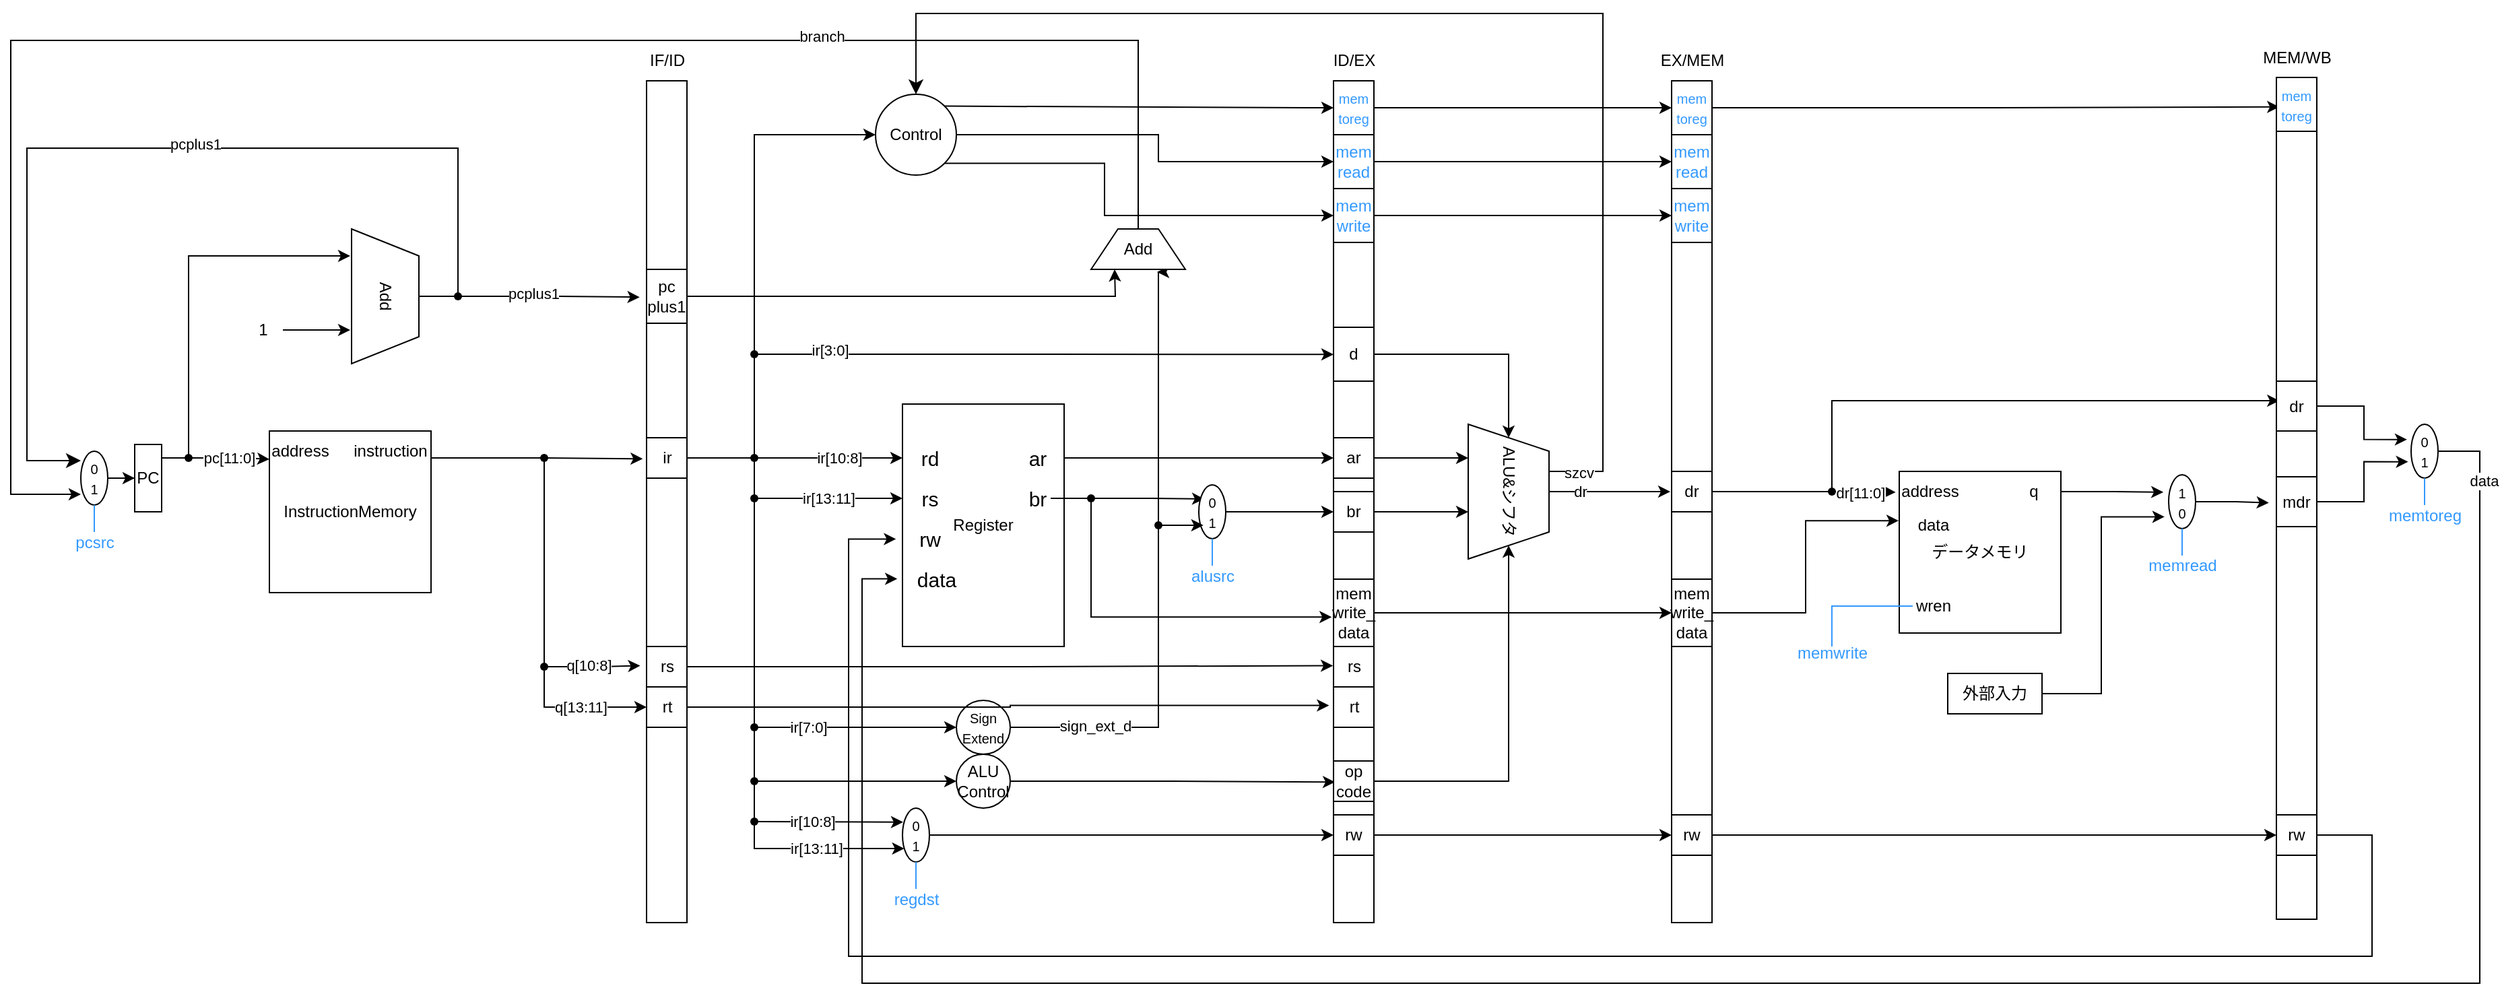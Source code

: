 <mxfile version="21.2.9" type="github">
  <diagram id="C5RBs43oDa-KdzZeNtuy" name="Page-1">
    <mxGraphModel dx="1908" dy="2287" grid="1" gridSize="10" guides="1" tooltips="1" connect="1" arrows="1" fold="1" page="1" pageScale="1" pageWidth="827" pageHeight="1169" math="0" shadow="0">
      <root>
        <mxCell id="WIyWlLk6GJQsqaUBKTNV-0" />
        <mxCell id="WIyWlLk6GJQsqaUBKTNV-1" parent="WIyWlLk6GJQsqaUBKTNV-0" />
        <mxCell id="vCDj5FPh0WnIYjuXSxBG-1" value="PC" style="rounded=0;whiteSpace=wrap;html=1;rotation=0;" vertex="1" parent="WIyWlLk6GJQsqaUBKTNV-1">
          <mxGeometry x="100" y="230" width="20" height="50" as="geometry" />
        </mxCell>
        <mxCell id="vCDj5FPh0WnIYjuXSxBG-2" value="InstructionMemory" style="whiteSpace=wrap;html=1;aspect=fixed;" vertex="1" parent="WIyWlLk6GJQsqaUBKTNV-1">
          <mxGeometry x="200" y="220" width="120" height="120" as="geometry" />
        </mxCell>
        <mxCell id="vCDj5FPh0WnIYjuXSxBG-3" value="pc[11:0]" style="endArrow=classic;html=1;rounded=0;entryX=0;entryY=0.175;entryDx=0;entryDy=0;entryPerimeter=0;" edge="1" parent="WIyWlLk6GJQsqaUBKTNV-1" source="vCDj5FPh0WnIYjuXSxBG-17" target="vCDj5FPh0WnIYjuXSxBG-2">
          <mxGeometry width="50" height="50" relative="1" as="geometry">
            <mxPoint x="120" y="240" as="sourcePoint" />
            <mxPoint x="170" y="190" as="targetPoint" />
            <Array as="points">
              <mxPoint x="150" y="240" />
              <mxPoint x="160" y="240" />
              <mxPoint x="180" y="240" />
            </Array>
          </mxGeometry>
        </mxCell>
        <mxCell id="vCDj5FPh0WnIYjuXSxBG-5" value="address" style="text;html=1;strokeColor=none;fillColor=none;align=center;verticalAlign=middle;whiteSpace=wrap;rounded=0;" vertex="1" parent="WIyWlLk6GJQsqaUBKTNV-1">
          <mxGeometry x="210" y="230" width="26" height="10" as="geometry" />
        </mxCell>
        <mxCell id="vCDj5FPh0WnIYjuXSxBG-7" value="instruction" style="text;html=1;strokeColor=none;fillColor=none;align=center;verticalAlign=middle;whiteSpace=wrap;rounded=0;" vertex="1" parent="WIyWlLk6GJQsqaUBKTNV-1">
          <mxGeometry x="260" y="220" width="60" height="30" as="geometry" />
        </mxCell>
        <mxCell id="vCDj5FPh0WnIYjuXSxBG-8" value="" style="rounded=0;whiteSpace=wrap;html=1;" vertex="1" parent="WIyWlLk6GJQsqaUBKTNV-1">
          <mxGeometry x="480" y="-40" width="30" height="625" as="geometry" />
        </mxCell>
        <mxCell id="vCDj5FPh0WnIYjuXSxBG-9" value="" style="endArrow=classic;html=1;rounded=0;entryX=-0.095;entryY=0.449;entryDx=0;entryDy=0;entryPerimeter=0;" edge="1" parent="WIyWlLk6GJQsqaUBKTNV-1" source="vCDj5FPh0WnIYjuXSxBG-200" target="vCDj5FPh0WnIYjuXSxBG-8">
          <mxGeometry width="50" height="50" relative="1" as="geometry">
            <mxPoint x="320" y="240" as="sourcePoint" />
            <mxPoint x="370" y="190" as="targetPoint" />
          </mxGeometry>
        </mxCell>
        <mxCell id="vCDj5FPh0WnIYjuXSxBG-32" style="edgeStyle=orthogonalEdgeStyle;rounded=0;orthogonalLoop=1;jettySize=auto;html=1;exitX=0.5;exitY=0;exitDx=0;exitDy=0;entryX=0.5;entryY=0.488;entryDx=0;entryDy=0;entryPerimeter=0;endArrow=none;endFill=0;" edge="1" parent="WIyWlLk6GJQsqaUBKTNV-1" source="vCDj5FPh0WnIYjuXSxBG-10" target="vCDj5FPh0WnIYjuXSxBG-31">
          <mxGeometry relative="1" as="geometry" />
        </mxCell>
        <mxCell id="vCDj5FPh0WnIYjuXSxBG-10" value="Add" style="shape=trapezoid;perimeter=trapezoidPerimeter;whiteSpace=wrap;html=1;fixedSize=1;rotation=90;" vertex="1" parent="WIyWlLk6GJQsqaUBKTNV-1">
          <mxGeometry x="236" y="95" width="100" height="50" as="geometry" />
        </mxCell>
        <mxCell id="vCDj5FPh0WnIYjuXSxBG-16" value="" style="endArrow=none;html=1;rounded=0;entryDx=0;entryDy=0;entryPerimeter=0;endFill=0;" edge="1" parent="WIyWlLk6GJQsqaUBKTNV-1" target="vCDj5FPh0WnIYjuXSxBG-17">
          <mxGeometry width="50" height="50" relative="1" as="geometry">
            <mxPoint x="120" y="240" as="sourcePoint" />
            <mxPoint x="200" y="241" as="targetPoint" />
            <Array as="points" />
          </mxGeometry>
        </mxCell>
        <mxCell id="vCDj5FPh0WnIYjuXSxBG-17" value="" style="shape=waypoint;sketch=0;fillStyle=solid;size=6;pointerEvents=1;points=[];fillColor=none;resizable=0;rotatable=0;perimeter=centerPerimeter;snapToPoint=1;" vertex="1" parent="WIyWlLk6GJQsqaUBKTNV-1">
          <mxGeometry x="130" y="230" width="20" height="20" as="geometry" />
        </mxCell>
        <mxCell id="vCDj5FPh0WnIYjuXSxBG-19" value="" style="endArrow=classic;html=1;rounded=0;" edge="1" parent="WIyWlLk6GJQsqaUBKTNV-1">
          <mxGeometry width="50" height="50" relative="1" as="geometry">
            <mxPoint x="140" y="240" as="sourcePoint" />
            <mxPoint x="260" y="90" as="targetPoint" />
            <Array as="points">
              <mxPoint x="140" y="90" />
            </Array>
          </mxGeometry>
        </mxCell>
        <mxCell id="vCDj5FPh0WnIYjuXSxBG-23" style="edgeStyle=orthogonalEdgeStyle;rounded=0;orthogonalLoop=1;jettySize=auto;html=1;" edge="1" parent="WIyWlLk6GJQsqaUBKTNV-1" source="vCDj5FPh0WnIYjuXSxBG-20">
          <mxGeometry relative="1" as="geometry">
            <mxPoint x="260" y="145" as="targetPoint" />
          </mxGeometry>
        </mxCell>
        <mxCell id="vCDj5FPh0WnIYjuXSxBG-20" value="1" style="text;html=1;align=center;verticalAlign=middle;resizable=0;points=[];autosize=1;strokeColor=none;fillColor=none;" vertex="1" parent="WIyWlLk6GJQsqaUBKTNV-1">
          <mxGeometry x="180" y="130" width="30" height="30" as="geometry" />
        </mxCell>
        <mxCell id="vCDj5FPh0WnIYjuXSxBG-24" value="IF/ID" style="text;html=1;align=center;verticalAlign=middle;resizable=0;points=[];autosize=1;strokeColor=none;fillColor=none;" vertex="1" parent="WIyWlLk6GJQsqaUBKTNV-1">
          <mxGeometry x="470" y="-70" width="50" height="30" as="geometry" />
        </mxCell>
        <mxCell id="vCDj5FPh0WnIYjuXSxBG-29" value="" style="edgeStyle=segmentEdgeStyle;endArrow=classic;html=1;curved=0;rounded=0;endSize=8;startSize=8;" edge="1" parent="WIyWlLk6GJQsqaUBKTNV-1" source="vCDj5FPh0WnIYjuXSxBG-31">
          <mxGeometry width="50" height="50" relative="1" as="geometry">
            <mxPoint x="310" y="120" as="sourcePoint" />
            <mxPoint x="60" y="242" as="targetPoint" />
            <Array as="points">
              <mxPoint x="340" y="10" />
              <mxPoint x="20" y="10" />
              <mxPoint x="20" y="242" />
            </Array>
          </mxGeometry>
        </mxCell>
        <mxCell id="vCDj5FPh0WnIYjuXSxBG-107" value="pcplus1" style="edgeLabel;html=1;align=center;verticalAlign=middle;resizable=0;points=[];" vertex="1" connectable="0" parent="vCDj5FPh0WnIYjuXSxBG-29">
          <mxGeometry x="-0.13" y="-3" relative="1" as="geometry">
            <mxPoint as="offset" />
          </mxGeometry>
        </mxCell>
        <mxCell id="vCDj5FPh0WnIYjuXSxBG-33" style="edgeStyle=orthogonalEdgeStyle;rounded=0;orthogonalLoop=1;jettySize=auto;html=1;entryX=-0.172;entryY=0.257;entryDx=0;entryDy=0;entryPerimeter=0;" edge="1" parent="WIyWlLk6GJQsqaUBKTNV-1" source="vCDj5FPh0WnIYjuXSxBG-31" target="vCDj5FPh0WnIYjuXSxBG-8">
          <mxGeometry relative="1" as="geometry" />
        </mxCell>
        <mxCell id="vCDj5FPh0WnIYjuXSxBG-171" value="pcplus1" style="edgeLabel;html=1;align=center;verticalAlign=middle;resizable=0;points=[];" vertex="1" connectable="0" parent="vCDj5FPh0WnIYjuXSxBG-33">
          <mxGeometry x="-0.173" y="2" relative="1" as="geometry">
            <mxPoint as="offset" />
          </mxGeometry>
        </mxCell>
        <mxCell id="vCDj5FPh0WnIYjuXSxBG-31" value="" style="shape=waypoint;sketch=0;fillStyle=solid;size=6;pointerEvents=1;points=[];fillColor=none;resizable=0;rotatable=0;perimeter=centerPerimeter;snapToPoint=1;" vertex="1" parent="WIyWlLk6GJQsqaUBKTNV-1">
          <mxGeometry x="330" y="110" width="20" height="20" as="geometry" />
        </mxCell>
        <mxCell id="vCDj5FPh0WnIYjuXSxBG-34" value="Register" style="rounded=0;whiteSpace=wrap;html=1;" vertex="1" parent="WIyWlLk6GJQsqaUBKTNV-1">
          <mxGeometry x="670" y="200" width="120" height="180" as="geometry" />
        </mxCell>
        <mxCell id="vCDj5FPh0WnIYjuXSxBG-36" value="&lt;font style=&quot;font-size: 15px;&quot;&gt;rd&lt;/font&gt;" style="text;html=1;align=center;verticalAlign=middle;resizable=0;points=[];autosize=1;strokeColor=none;fillColor=none;" vertex="1" parent="WIyWlLk6GJQsqaUBKTNV-1">
          <mxGeometry x="670" y="225" width="40" height="30" as="geometry" />
        </mxCell>
        <mxCell id="vCDj5FPh0WnIYjuXSxBG-37" value="&lt;font style=&quot;font-size: 15px;&quot;&gt;rs&lt;/font&gt;" style="text;html=1;align=center;verticalAlign=middle;resizable=0;points=[];autosize=1;strokeColor=none;fillColor=none;" vertex="1" parent="WIyWlLk6GJQsqaUBKTNV-1">
          <mxGeometry x="670" y="255" width="40" height="30" as="geometry" />
        </mxCell>
        <mxCell id="vCDj5FPh0WnIYjuXSxBG-40" style="edgeStyle=orthogonalEdgeStyle;rounded=0;orthogonalLoop=1;jettySize=auto;html=1;entryX=1;entryY=0.448;entryDx=0;entryDy=0;entryPerimeter=0;endArrow=none;endFill=0;" edge="1" parent="WIyWlLk6GJQsqaUBKTNV-1" source="vCDj5FPh0WnIYjuXSxBG-38" target="vCDj5FPh0WnIYjuXSxBG-8">
          <mxGeometry relative="1" as="geometry" />
        </mxCell>
        <mxCell id="vCDj5FPh0WnIYjuXSxBG-42" style="edgeStyle=orthogonalEdgeStyle;rounded=0;orthogonalLoop=1;jettySize=auto;html=1;entryX=0;entryY=0.5;entryDx=0;entryDy=0;entryPerimeter=0;" edge="1" parent="WIyWlLk6GJQsqaUBKTNV-1" source="vCDj5FPh0WnIYjuXSxBG-38" target="vCDj5FPh0WnIYjuXSxBG-36">
          <mxGeometry relative="1" as="geometry" />
        </mxCell>
        <mxCell id="vCDj5FPh0WnIYjuXSxBG-61" value="ir[10:8]" style="edgeLabel;html=1;align=center;verticalAlign=middle;resizable=0;points=[];" vertex="1" connectable="0" parent="vCDj5FPh0WnIYjuXSxBG-42">
          <mxGeometry x="0.142" relative="1" as="geometry">
            <mxPoint as="offset" />
          </mxGeometry>
        </mxCell>
        <mxCell id="vCDj5FPh0WnIYjuXSxBG-47" style="edgeStyle=orthogonalEdgeStyle;rounded=0;orthogonalLoop=1;jettySize=auto;html=1;entryX=0.024;entryY=0.26;entryDx=0;entryDy=0;entryPerimeter=0;" edge="1" parent="WIyWlLk6GJQsqaUBKTNV-1" source="vCDj5FPh0WnIYjuXSxBG-49" target="vCDj5FPh0WnIYjuXSxBG-46">
          <mxGeometry relative="1" as="geometry">
            <mxPoint x="610" y="500" as="targetPoint" />
            <Array as="points">
              <mxPoint x="560" y="510" />
              <mxPoint x="610" y="510" />
            </Array>
          </mxGeometry>
        </mxCell>
        <mxCell id="vCDj5FPh0WnIYjuXSxBG-52" value="ir[10:8]" style="edgeLabel;html=1;align=center;verticalAlign=middle;resizable=0;points=[];" vertex="1" connectable="0" parent="vCDj5FPh0WnIYjuXSxBG-47">
          <mxGeometry x="-0.235" relative="1" as="geometry">
            <mxPoint as="offset" />
          </mxGeometry>
        </mxCell>
        <mxCell id="vCDj5FPh0WnIYjuXSxBG-98" style="edgeStyle=orthogonalEdgeStyle;rounded=0;orthogonalLoop=1;jettySize=auto;html=1;entryX=0;entryY=0.5;entryDx=0;entryDy=0;" edge="1" parent="WIyWlLk6GJQsqaUBKTNV-1" source="vCDj5FPh0WnIYjuXSxBG-220" target="vCDj5FPh0WnIYjuXSxBG-97">
          <mxGeometry relative="1" as="geometry">
            <mxPoint x="590" as="targetPoint" />
            <Array as="points">
              <mxPoint x="560" />
            </Array>
          </mxGeometry>
        </mxCell>
        <mxCell id="vCDj5FPh0WnIYjuXSxBG-38" value="" style="shape=waypoint;sketch=0;fillStyle=solid;size=6;pointerEvents=1;points=[];fillColor=none;resizable=0;rotatable=0;perimeter=centerPerimeter;snapToPoint=1;" vertex="1" parent="WIyWlLk6GJQsqaUBKTNV-1">
          <mxGeometry x="550" y="230" width="20" height="20" as="geometry" />
        </mxCell>
        <mxCell id="vCDj5FPh0WnIYjuXSxBG-41" value="&lt;font style=&quot;font-size: 15px;&quot;&gt;rw&lt;/font&gt;" style="text;html=1;align=center;verticalAlign=middle;resizable=0;points=[];autosize=1;strokeColor=none;fillColor=none;" vertex="1" parent="WIyWlLk6GJQsqaUBKTNV-1">
          <mxGeometry x="670" y="285" width="40" height="30" as="geometry" />
        </mxCell>
        <mxCell id="vCDj5FPh0WnIYjuXSxBG-43" value="&lt;font style=&quot;font-size: 15px;&quot;&gt;data&lt;/font&gt;" style="text;html=1;align=center;verticalAlign=middle;resizable=0;points=[];autosize=1;strokeColor=none;fillColor=none;" vertex="1" parent="WIyWlLk6GJQsqaUBKTNV-1">
          <mxGeometry x="670" y="315" width="50" height="30" as="geometry" />
        </mxCell>
        <mxCell id="vCDj5FPh0WnIYjuXSxBG-77" style="edgeStyle=orthogonalEdgeStyle;rounded=0;orthogonalLoop=1;jettySize=auto;html=1;" edge="1" parent="WIyWlLk6GJQsqaUBKTNV-1" source="vCDj5FPh0WnIYjuXSxBG-80">
          <mxGeometry relative="1" as="geometry">
            <mxPoint x="859" y="102" as="targetPoint" />
            <Array as="points">
              <mxPoint x="860" y="102" />
            </Array>
          </mxGeometry>
        </mxCell>
        <mxCell id="vCDj5FPh0WnIYjuXSxBG-44" value="&lt;font style=&quot;font-size: 10px;&quot;&gt;Sign&lt;br&gt;Extend&lt;/font&gt;" style="ellipse;whiteSpace=wrap;html=1;aspect=fixed;" vertex="1" parent="WIyWlLk6GJQsqaUBKTNV-1">
          <mxGeometry x="710" y="420" width="40" height="40" as="geometry" />
        </mxCell>
        <mxCell id="vCDj5FPh0WnIYjuXSxBG-86" style="edgeStyle=orthogonalEdgeStyle;rounded=0;orthogonalLoop=1;jettySize=auto;html=1;entryX=0.035;entryY=0.833;entryDx=0;entryDy=0;entryPerimeter=0;" edge="1" parent="WIyWlLk6GJQsqaUBKTNV-1" source="vCDj5FPh0WnIYjuXSxBG-45" target="vCDj5FPh0WnIYjuXSxBG-62">
          <mxGeometry relative="1" as="geometry" />
        </mxCell>
        <mxCell id="vCDj5FPh0WnIYjuXSxBG-45" value="ALU&lt;br&gt;Control" style="ellipse;whiteSpace=wrap;html=1;aspect=fixed;" vertex="1" parent="WIyWlLk6GJQsqaUBKTNV-1">
          <mxGeometry x="710" y="460" width="40" height="40" as="geometry" />
        </mxCell>
        <mxCell id="vCDj5FPh0WnIYjuXSxBG-109" style="edgeStyle=orthogonalEdgeStyle;rounded=0;orthogonalLoop=1;jettySize=auto;html=1;entryX=0;entryY=0.896;entryDx=0;entryDy=0;entryPerimeter=0;" edge="1" parent="WIyWlLk6GJQsqaUBKTNV-1" source="vCDj5FPh0WnIYjuXSxBG-46" target="vCDj5FPh0WnIYjuXSxBG-62">
          <mxGeometry relative="1" as="geometry" />
        </mxCell>
        <mxCell id="vCDj5FPh0WnIYjuXSxBG-46" value="&lt;font size=&quot;1&quot;&gt;0&lt;br&gt;1&lt;br&gt;&lt;/font&gt;" style="ellipse;whiteSpace=wrap;html=1;" vertex="1" parent="WIyWlLk6GJQsqaUBKTNV-1">
          <mxGeometry x="670" y="500" width="20" height="40" as="geometry" />
        </mxCell>
        <mxCell id="vCDj5FPh0WnIYjuXSxBG-48" value="" style="edgeStyle=orthogonalEdgeStyle;rounded=0;orthogonalLoop=1;jettySize=auto;html=1;entryDx=0;entryDy=0;entryPerimeter=0;endArrow=none;endFill=0;" edge="1" parent="WIyWlLk6GJQsqaUBKTNV-1" source="vCDj5FPh0WnIYjuXSxBG-56" target="vCDj5FPh0WnIYjuXSxBG-49">
          <mxGeometry relative="1" as="geometry">
            <mxPoint x="670" y="510" as="targetPoint" />
            <mxPoint x="560" y="240" as="sourcePoint" />
            <Array as="points" />
          </mxGeometry>
        </mxCell>
        <mxCell id="vCDj5FPh0WnIYjuXSxBG-50" value="ir[13:11]" style="edgeStyle=orthogonalEdgeStyle;rounded=0;orthogonalLoop=1;jettySize=auto;html=1;" edge="1" parent="WIyWlLk6GJQsqaUBKTNV-1" source="vCDj5FPh0WnIYjuXSxBG-49" target="vCDj5FPh0WnIYjuXSxBG-46">
          <mxGeometry relative="1" as="geometry">
            <mxPoint x="640" y="530" as="targetPoint" />
            <Array as="points">
              <mxPoint x="560" y="530" />
            </Array>
          </mxGeometry>
        </mxCell>
        <mxCell id="vCDj5FPh0WnIYjuXSxBG-49" value="" style="shape=waypoint;sketch=0;fillStyle=solid;size=6;pointerEvents=1;points=[];fillColor=none;resizable=0;rotatable=0;perimeter=centerPerimeter;snapToPoint=1;" vertex="1" parent="WIyWlLk6GJQsqaUBKTNV-1">
          <mxGeometry x="550" y="500" width="20" height="20" as="geometry" />
        </mxCell>
        <mxCell id="vCDj5FPh0WnIYjuXSxBG-55" style="edgeStyle=orthogonalEdgeStyle;rounded=0;orthogonalLoop=1;jettySize=auto;html=1;entryX=0;entryY=0.5;entryDx=0;entryDy=0;" edge="1" parent="WIyWlLk6GJQsqaUBKTNV-1" source="vCDj5FPh0WnIYjuXSxBG-54" target="vCDj5FPh0WnIYjuXSxBG-45">
          <mxGeometry relative="1" as="geometry" />
        </mxCell>
        <mxCell id="vCDj5FPh0WnIYjuXSxBG-54" value="" style="shape=waypoint;sketch=0;fillStyle=solid;size=6;pointerEvents=1;points=[];fillColor=none;resizable=0;rotatable=0;perimeter=centerPerimeter;snapToPoint=1;" vertex="1" parent="WIyWlLk6GJQsqaUBKTNV-1">
          <mxGeometry x="550" y="470" width="20" height="20" as="geometry" />
        </mxCell>
        <mxCell id="vCDj5FPh0WnIYjuXSxBG-57" style="edgeStyle=orthogonalEdgeStyle;rounded=0;orthogonalLoop=1;jettySize=auto;html=1;entryX=0;entryY=0.5;entryDx=0;entryDy=0;" edge="1" parent="WIyWlLk6GJQsqaUBKTNV-1" source="vCDj5FPh0WnIYjuXSxBG-56" target="vCDj5FPh0WnIYjuXSxBG-44">
          <mxGeometry relative="1" as="geometry">
            <Array as="points">
              <mxPoint x="560" y="440" />
            </Array>
          </mxGeometry>
        </mxCell>
        <mxCell id="vCDj5FPh0WnIYjuXSxBG-58" value="ir[7:0]" style="edgeLabel;html=1;align=center;verticalAlign=middle;resizable=0;points=[];" vertex="1" connectable="0" parent="vCDj5FPh0WnIYjuXSxBG-57">
          <mxGeometry x="0.081" relative="1" as="geometry">
            <mxPoint x="-41" as="offset" />
          </mxGeometry>
        </mxCell>
        <mxCell id="vCDj5FPh0WnIYjuXSxBG-60" value="ir[13:11]" style="edgeStyle=orthogonalEdgeStyle;rounded=0;orthogonalLoop=1;jettySize=auto;html=1;entryX=0;entryY=0.5;entryDx=0;entryDy=0;entryPerimeter=0;" edge="1" parent="WIyWlLk6GJQsqaUBKTNV-1" source="vCDj5FPh0WnIYjuXSxBG-59" target="vCDj5FPh0WnIYjuXSxBG-37">
          <mxGeometry relative="1" as="geometry" />
        </mxCell>
        <mxCell id="vCDj5FPh0WnIYjuXSxBG-59" value="" style="shape=waypoint;sketch=0;fillStyle=solid;size=6;pointerEvents=1;points=[];fillColor=none;resizable=0;rotatable=0;perimeter=centerPerimeter;snapToPoint=1;" vertex="1" parent="WIyWlLk6GJQsqaUBKTNV-1">
          <mxGeometry x="550" y="260" width="20" height="20" as="geometry" />
        </mxCell>
        <mxCell id="vCDj5FPh0WnIYjuXSxBG-62" value="" style="rounded=0;whiteSpace=wrap;html=1;" vertex="1" parent="WIyWlLk6GJQsqaUBKTNV-1">
          <mxGeometry x="990" y="-40" width="30" height="625" as="geometry" />
        </mxCell>
        <mxCell id="vCDj5FPh0WnIYjuXSxBG-65" style="edgeStyle=orthogonalEdgeStyle;rounded=0;orthogonalLoop=1;jettySize=auto;html=1;entryX=0;entryY=0.448;entryDx=0;entryDy=0;entryPerimeter=0;" edge="1" parent="WIyWlLk6GJQsqaUBKTNV-1" source="vCDj5FPh0WnIYjuXSxBG-63" target="vCDj5FPh0WnIYjuXSxBG-62">
          <mxGeometry relative="1" as="geometry" />
        </mxCell>
        <mxCell id="vCDj5FPh0WnIYjuXSxBG-63" value="&lt;font style=&quot;font-size: 15px;&quot;&gt;ar&lt;/font&gt;" style="text;html=1;align=center;verticalAlign=middle;resizable=0;points=[];autosize=1;strokeColor=none;fillColor=none;" vertex="1" parent="WIyWlLk6GJQsqaUBKTNV-1">
          <mxGeometry x="750" y="225" width="40" height="30" as="geometry" />
        </mxCell>
        <mxCell id="vCDj5FPh0WnIYjuXSxBG-67" style="edgeStyle=orthogonalEdgeStyle;rounded=0;orthogonalLoop=1;jettySize=auto;html=1;entryX=0.2;entryY=0.26;entryDx=0;entryDy=0;entryPerimeter=0;" edge="1" parent="WIyWlLk6GJQsqaUBKTNV-1" source="vCDj5FPh0WnIYjuXSxBG-186" target="vCDj5FPh0WnIYjuXSxBG-66">
          <mxGeometry relative="1" as="geometry" />
        </mxCell>
        <mxCell id="vCDj5FPh0WnIYjuXSxBG-64" value="&lt;font style=&quot;font-size: 15px;&quot;&gt;br&lt;/font&gt;" style="text;html=1;align=center;verticalAlign=middle;resizable=0;points=[];autosize=1;strokeColor=none;fillColor=none;" vertex="1" parent="WIyWlLk6GJQsqaUBKTNV-1">
          <mxGeometry x="750" y="255" width="40" height="30" as="geometry" />
        </mxCell>
        <mxCell id="vCDj5FPh0WnIYjuXSxBG-89" style="edgeStyle=orthogonalEdgeStyle;rounded=0;orthogonalLoop=1;jettySize=auto;html=1;entryX=0;entryY=0.512;entryDx=0;entryDy=0;entryPerimeter=0;" edge="1" parent="WIyWlLk6GJQsqaUBKTNV-1" source="vCDj5FPh0WnIYjuXSxBG-66" target="vCDj5FPh0WnIYjuXSxBG-62">
          <mxGeometry relative="1" as="geometry" />
        </mxCell>
        <mxCell id="vCDj5FPh0WnIYjuXSxBG-66" value="&lt;font size=&quot;1&quot;&gt;0&lt;br&gt;1&lt;br&gt;&lt;/font&gt;" style="ellipse;whiteSpace=wrap;html=1;" vertex="1" parent="WIyWlLk6GJQsqaUBKTNV-1">
          <mxGeometry x="890" y="260" width="20" height="40" as="geometry" />
        </mxCell>
        <mxCell id="vCDj5FPh0WnIYjuXSxBG-103" style="edgeStyle=orthogonalEdgeStyle;rounded=0;orthogonalLoop=1;jettySize=auto;html=1;exitX=0.5;exitY=0;exitDx=0;exitDy=0;" edge="1" parent="WIyWlLk6GJQsqaUBKTNV-1" source="vCDj5FPh0WnIYjuXSxBG-69">
          <mxGeometry relative="1" as="geometry">
            <mxPoint x="60" y="267" as="targetPoint" />
            <Array as="points">
              <mxPoint x="845" y="-70" />
              <mxPoint x="8" y="-70" />
              <mxPoint x="8" y="267" />
            </Array>
          </mxGeometry>
        </mxCell>
        <mxCell id="vCDj5FPh0WnIYjuXSxBG-108" value="branch" style="edgeLabel;html=1;align=center;verticalAlign=middle;resizable=0;points=[];" vertex="1" connectable="0" parent="vCDj5FPh0WnIYjuXSxBG-103">
          <mxGeometry x="-0.556" y="-3" relative="1" as="geometry">
            <mxPoint x="-72" as="offset" />
          </mxGeometry>
        </mxCell>
        <mxCell id="vCDj5FPh0WnIYjuXSxBG-69" value="Add" style="shape=trapezoid;perimeter=trapezoidPerimeter;whiteSpace=wrap;html=1;fixedSize=1;" vertex="1" parent="WIyWlLk6GJQsqaUBKTNV-1">
          <mxGeometry x="810" y="70" width="70" height="30" as="geometry" />
        </mxCell>
        <mxCell id="vCDj5FPh0WnIYjuXSxBG-79" value="" style="edgeStyle=orthogonalEdgeStyle;rounded=0;orthogonalLoop=1;jettySize=auto;html=1;entryDx=0;entryDy=0;entryPerimeter=0;endArrow=none;endFill=0;" edge="1" parent="WIyWlLk6GJQsqaUBKTNV-1" source="vCDj5FPh0WnIYjuXSxBG-44" target="vCDj5FPh0WnIYjuXSxBG-80">
          <mxGeometry relative="1" as="geometry">
            <mxPoint x="750" y="420" as="sourcePoint" />
            <mxPoint x="859" y="102" as="targetPoint" />
          </mxGeometry>
        </mxCell>
        <mxCell id="vCDj5FPh0WnIYjuXSxBG-83" value="sign_ext_d" style="edgeLabel;html=1;align=center;verticalAlign=middle;resizable=0;points=[];" vertex="1" connectable="0" parent="vCDj5FPh0WnIYjuXSxBG-79">
          <mxGeometry x="-0.521" y="1" relative="1" as="geometry">
            <mxPoint as="offset" />
          </mxGeometry>
        </mxCell>
        <mxCell id="vCDj5FPh0WnIYjuXSxBG-81" style="edgeStyle=orthogonalEdgeStyle;rounded=0;orthogonalLoop=1;jettySize=auto;html=1;entryX=0.171;entryY=0.731;entryDx=0;entryDy=0;entryPerimeter=0;" edge="1" parent="WIyWlLk6GJQsqaUBKTNV-1" source="vCDj5FPh0WnIYjuXSxBG-80" target="vCDj5FPh0WnIYjuXSxBG-66">
          <mxGeometry relative="1" as="geometry" />
        </mxCell>
        <mxCell id="vCDj5FPh0WnIYjuXSxBG-80" value="" style="shape=waypoint;sketch=0;fillStyle=solid;size=6;pointerEvents=1;points=[];fillColor=none;resizable=0;rotatable=0;perimeter=centerPerimeter;snapToPoint=1;" vertex="1" parent="WIyWlLk6GJQsqaUBKTNV-1">
          <mxGeometry x="850" y="280" width="20" height="20" as="geometry" />
        </mxCell>
        <mxCell id="vCDj5FPh0WnIYjuXSxBG-82" value="" style="endArrow=classic;html=1;rounded=0;entryX=0.25;entryY=1;entryDx=0;entryDy=0;" edge="1" parent="WIyWlLk6GJQsqaUBKTNV-1" target="vCDj5FPh0WnIYjuXSxBG-69">
          <mxGeometry width="50" height="50" relative="1" as="geometry">
            <mxPoint x="510" y="120" as="sourcePoint" />
            <mxPoint x="820" y="120" as="targetPoint" />
            <Array as="points">
              <mxPoint x="828" y="120" />
            </Array>
          </mxGeometry>
        </mxCell>
        <mxCell id="vCDj5FPh0WnIYjuXSxBG-85" value="ir" style="text;html=1;align=center;verticalAlign=middle;resizable=0;points=[];autosize=1;strokeColor=default;fillColor=none;" vertex="1" parent="WIyWlLk6GJQsqaUBKTNV-1">
          <mxGeometry x="480" y="225" width="30" height="30" as="geometry" />
        </mxCell>
        <mxCell id="vCDj5FPh0WnIYjuXSxBG-124" style="edgeStyle=orthogonalEdgeStyle;rounded=0;orthogonalLoop=1;jettySize=auto;html=1;entryX=0.25;entryY=1;entryDx=0;entryDy=0;" edge="1" parent="WIyWlLk6GJQsqaUBKTNV-1" source="vCDj5FPh0WnIYjuXSxBG-90" target="vCDj5FPh0WnIYjuXSxBG-120">
          <mxGeometry relative="1" as="geometry" />
        </mxCell>
        <mxCell id="vCDj5FPh0WnIYjuXSxBG-90" value="ar" style="text;strokeColor=default;align=center;fillColor=none;html=1;verticalAlign=middle;whiteSpace=wrap;rounded=0;" vertex="1" parent="WIyWlLk6GJQsqaUBKTNV-1">
          <mxGeometry x="990" y="225" width="30" height="30" as="geometry" />
        </mxCell>
        <mxCell id="vCDj5FPh0WnIYjuXSxBG-128" style="edgeStyle=orthogonalEdgeStyle;rounded=0;orthogonalLoop=1;jettySize=auto;html=1;entryX=1;entryY=0.5;entryDx=0;entryDy=0;" edge="1" parent="WIyWlLk6GJQsqaUBKTNV-1" source="vCDj5FPh0WnIYjuXSxBG-92" target="vCDj5FPh0WnIYjuXSxBG-120">
          <mxGeometry relative="1" as="geometry" />
        </mxCell>
        <mxCell id="vCDj5FPh0WnIYjuXSxBG-92" value="op&lt;br&gt;code" style="text;strokeColor=default;align=center;fillColor=none;html=1;verticalAlign=middle;whiteSpace=wrap;rounded=0;" vertex="1" parent="WIyWlLk6GJQsqaUBKTNV-1">
          <mxGeometry x="990" y="465" width="30" height="30" as="geometry" />
        </mxCell>
        <mxCell id="vCDj5FPh0WnIYjuXSxBG-125" style="edgeStyle=orthogonalEdgeStyle;rounded=0;orthogonalLoop=1;jettySize=auto;html=1;entryX=0.65;entryY=1;entryDx=0;entryDy=0;entryPerimeter=0;" edge="1" parent="WIyWlLk6GJQsqaUBKTNV-1" source="vCDj5FPh0WnIYjuXSxBG-93" target="vCDj5FPh0WnIYjuXSxBG-120">
          <mxGeometry relative="1" as="geometry" />
        </mxCell>
        <mxCell id="vCDj5FPh0WnIYjuXSxBG-93" value="br" style="text;strokeColor=default;align=center;fillColor=none;html=1;verticalAlign=middle;whiteSpace=wrap;rounded=0;" vertex="1" parent="WIyWlLk6GJQsqaUBKTNV-1">
          <mxGeometry x="990" y="265" width="30" height="30" as="geometry" />
        </mxCell>
        <mxCell id="vCDj5FPh0WnIYjuXSxBG-156" style="edgeStyle=orthogonalEdgeStyle;rounded=0;orthogonalLoop=1;jettySize=auto;html=1;entryX=0;entryY=0.5;entryDx=0;entryDy=0;" edge="1" parent="WIyWlLk6GJQsqaUBKTNV-1" source="vCDj5FPh0WnIYjuXSxBG-94" target="vCDj5FPh0WnIYjuXSxBG-116">
          <mxGeometry relative="1" as="geometry" />
        </mxCell>
        <mxCell id="vCDj5FPh0WnIYjuXSxBG-94" value="&lt;font style=&quot;font-size: 10px;&quot; color=&quot;#3399ff&quot;&gt;mem&lt;br&gt;toreg&lt;/font&gt;" style="text;strokeColor=default;align=center;fillColor=none;html=1;verticalAlign=middle;whiteSpace=wrap;rounded=0;" vertex="1" parent="WIyWlLk6GJQsqaUBKTNV-1">
          <mxGeometry x="990" y="-40" width="30" height="40" as="geometry" />
        </mxCell>
        <mxCell id="vCDj5FPh0WnIYjuXSxBG-155" style="edgeStyle=orthogonalEdgeStyle;rounded=0;orthogonalLoop=1;jettySize=auto;html=1;entryX=0;entryY=0.5;entryDx=0;entryDy=0;" edge="1" parent="WIyWlLk6GJQsqaUBKTNV-1" source="vCDj5FPh0WnIYjuXSxBG-95" target="vCDj5FPh0WnIYjuXSxBG-117">
          <mxGeometry relative="1" as="geometry" />
        </mxCell>
        <mxCell id="vCDj5FPh0WnIYjuXSxBG-95" value="&lt;font color=&quot;#3399ff&quot;&gt;mem&lt;br&gt;read&lt;br&gt;&lt;/font&gt;" style="text;strokeColor=default;align=center;fillColor=none;html=1;verticalAlign=middle;whiteSpace=wrap;rounded=0;" vertex="1" parent="WIyWlLk6GJQsqaUBKTNV-1">
          <mxGeometry x="990" width="30" height="40" as="geometry" />
        </mxCell>
        <mxCell id="vCDj5FPh0WnIYjuXSxBG-154" style="edgeStyle=orthogonalEdgeStyle;rounded=0;orthogonalLoop=1;jettySize=auto;html=1;entryX=0;entryY=0.5;entryDx=0;entryDy=0;" edge="1" parent="WIyWlLk6GJQsqaUBKTNV-1" source="vCDj5FPh0WnIYjuXSxBG-96" target="vCDj5FPh0WnIYjuXSxBG-118">
          <mxGeometry relative="1" as="geometry" />
        </mxCell>
        <mxCell id="vCDj5FPh0WnIYjuXSxBG-96" value="&lt;font color=&quot;#3399ff&quot;&gt;mem&lt;br&gt;write&lt;br&gt;&lt;/font&gt;" style="text;strokeColor=default;align=center;fillColor=none;html=1;verticalAlign=middle;whiteSpace=wrap;rounded=0;" vertex="1" parent="WIyWlLk6GJQsqaUBKTNV-1">
          <mxGeometry x="990" y="40" width="30" height="40" as="geometry" />
        </mxCell>
        <mxCell id="vCDj5FPh0WnIYjuXSxBG-101" style="edgeStyle=orthogonalEdgeStyle;rounded=0;orthogonalLoop=1;jettySize=auto;html=1;exitX=1;exitY=0.5;exitDx=0;exitDy=0;entryX=0;entryY=0.5;entryDx=0;entryDy=0;" edge="1" parent="WIyWlLk6GJQsqaUBKTNV-1" source="vCDj5FPh0WnIYjuXSxBG-97" target="vCDj5FPh0WnIYjuXSxBG-95">
          <mxGeometry relative="1" as="geometry">
            <Array as="points">
              <mxPoint x="860" />
              <mxPoint x="860" y="20" />
            </Array>
          </mxGeometry>
        </mxCell>
        <mxCell id="vCDj5FPh0WnIYjuXSxBG-102" style="edgeStyle=orthogonalEdgeStyle;rounded=0;orthogonalLoop=1;jettySize=auto;html=1;exitX=1;exitY=1;exitDx=0;exitDy=0;entryX=0;entryY=0.5;entryDx=0;entryDy=0;" edge="1" parent="WIyWlLk6GJQsqaUBKTNV-1" source="vCDj5FPh0WnIYjuXSxBG-97" target="vCDj5FPh0WnIYjuXSxBG-96">
          <mxGeometry relative="1" as="geometry">
            <Array as="points">
              <mxPoint x="820" y="21" />
              <mxPoint x="820" y="60" />
            </Array>
          </mxGeometry>
        </mxCell>
        <mxCell id="vCDj5FPh0WnIYjuXSxBG-97" value="Control" style="ellipse;whiteSpace=wrap;html=1;aspect=fixed;" vertex="1" parent="WIyWlLk6GJQsqaUBKTNV-1">
          <mxGeometry x="650" y="-30" width="60" height="60" as="geometry" />
        </mxCell>
        <mxCell id="vCDj5FPh0WnIYjuXSxBG-100" value="" style="endArrow=classic;html=1;rounded=0;entryX=0;entryY=0.5;entryDx=0;entryDy=0;exitX=1;exitY=0;exitDx=0;exitDy=0;" edge="1" parent="WIyWlLk6GJQsqaUBKTNV-1" source="vCDj5FPh0WnIYjuXSxBG-97" target="vCDj5FPh0WnIYjuXSxBG-94">
          <mxGeometry width="50" height="50" relative="1" as="geometry">
            <mxPoint x="870" y="30" as="sourcePoint" />
            <mxPoint x="920" y="-20" as="targetPoint" />
            <Array as="points">
              <mxPoint x="970" y="-20" />
            </Array>
          </mxGeometry>
        </mxCell>
        <mxCell id="vCDj5FPh0WnIYjuXSxBG-106" style="edgeStyle=orthogonalEdgeStyle;rounded=0;orthogonalLoop=1;jettySize=auto;html=1;entryX=0;entryY=0.5;entryDx=0;entryDy=0;" edge="1" parent="WIyWlLk6GJQsqaUBKTNV-1" source="vCDj5FPh0WnIYjuXSxBG-104" target="vCDj5FPh0WnIYjuXSxBG-1">
          <mxGeometry relative="1" as="geometry" />
        </mxCell>
        <mxCell id="vCDj5FPh0WnIYjuXSxBG-104" value="&lt;font size=&quot;1&quot;&gt;0&lt;br&gt;1&lt;br&gt;&lt;/font&gt;" style="ellipse;whiteSpace=wrap;html=1;" vertex="1" parent="WIyWlLk6GJQsqaUBKTNV-1">
          <mxGeometry x="60" y="235" width="20" height="40" as="geometry" />
        </mxCell>
        <mxCell id="vCDj5FPh0WnIYjuXSxBG-133" style="edgeStyle=orthogonalEdgeStyle;rounded=0;orthogonalLoop=1;jettySize=auto;html=1;entryX=0;entryY=0.5;entryDx=0;entryDy=0;" edge="1" parent="WIyWlLk6GJQsqaUBKTNV-1" source="vCDj5FPh0WnIYjuXSxBG-110" target="vCDj5FPh0WnIYjuXSxBG-119">
          <mxGeometry relative="1" as="geometry" />
        </mxCell>
        <mxCell id="vCDj5FPh0WnIYjuXSxBG-110" value="rw" style="text;strokeColor=default;align=center;fillColor=none;html=1;verticalAlign=middle;whiteSpace=wrap;rounded=0;" vertex="1" parent="WIyWlLk6GJQsqaUBKTNV-1">
          <mxGeometry x="990" y="505" width="30" height="30" as="geometry" />
        </mxCell>
        <mxCell id="vCDj5FPh0WnIYjuXSxBG-112" value="" style="rounded=0;whiteSpace=wrap;html=1;" vertex="1" parent="WIyWlLk6GJQsqaUBKTNV-1">
          <mxGeometry x="1241" y="-40" width="30" height="625" as="geometry" />
        </mxCell>
        <mxCell id="vCDj5FPh0WnIYjuXSxBG-138" style="edgeStyle=orthogonalEdgeStyle;rounded=0;orthogonalLoop=1;jettySize=auto;html=1;entryX=-0.022;entryY=0.129;entryDx=0;entryDy=0;entryPerimeter=0;" edge="1" parent="WIyWlLk6GJQsqaUBKTNV-1" source="vCDj5FPh0WnIYjuXSxBG-150" target="vCDj5FPh0WnIYjuXSxBG-135">
          <mxGeometry relative="1" as="geometry" />
        </mxCell>
        <mxCell id="vCDj5FPh0WnIYjuXSxBG-215" value="dr[11:0]" style="edgeLabel;html=1;align=center;verticalAlign=middle;resizable=0;points=[];" vertex="1" connectable="0" parent="vCDj5FPh0WnIYjuXSxBG-138">
          <mxGeometry x="-0.121" y="-1" relative="1" as="geometry">
            <mxPoint as="offset" />
          </mxGeometry>
        </mxCell>
        <mxCell id="vCDj5FPh0WnIYjuXSxBG-113" value="dr" style="text;strokeColor=default;align=center;fillColor=none;html=1;verticalAlign=middle;whiteSpace=wrap;rounded=0;" vertex="1" parent="WIyWlLk6GJQsqaUBKTNV-1">
          <mxGeometry x="1241" y="250" width="30" height="30" as="geometry" />
        </mxCell>
        <mxCell id="vCDj5FPh0WnIYjuXSxBG-157" style="edgeStyle=orthogonalEdgeStyle;rounded=0;orthogonalLoop=1;jettySize=auto;html=1;entryX=0.072;entryY=0.035;entryDx=0;entryDy=0;entryPerimeter=0;" edge="1" parent="WIyWlLk6GJQsqaUBKTNV-1" source="vCDj5FPh0WnIYjuXSxBG-116" target="vCDj5FPh0WnIYjuXSxBG-134">
          <mxGeometry relative="1" as="geometry" />
        </mxCell>
        <mxCell id="vCDj5FPh0WnIYjuXSxBG-116" value="&lt;font style=&quot;font-size: 10px;&quot; color=&quot;#3399ff&quot;&gt;mem&lt;br&gt;toreg&lt;/font&gt;" style="text;strokeColor=default;align=center;fillColor=none;html=1;verticalAlign=middle;whiteSpace=wrap;rounded=0;" vertex="1" parent="WIyWlLk6GJQsqaUBKTNV-1">
          <mxGeometry x="1241" y="-40" width="30" height="40" as="geometry" />
        </mxCell>
        <mxCell id="vCDj5FPh0WnIYjuXSxBG-117" value="&lt;font color=&quot;#3399ff&quot;&gt;mem&lt;br&gt;read&lt;br&gt;&lt;/font&gt;" style="text;strokeColor=default;align=center;fillColor=none;html=1;verticalAlign=middle;whiteSpace=wrap;rounded=0;" vertex="1" parent="WIyWlLk6GJQsqaUBKTNV-1">
          <mxGeometry x="1241" width="30" height="40" as="geometry" />
        </mxCell>
        <mxCell id="vCDj5FPh0WnIYjuXSxBG-118" value="&lt;font color=&quot;#3399ff&quot;&gt;mem&lt;br&gt;write&lt;br&gt;&lt;/font&gt;" style="text;strokeColor=default;align=center;fillColor=none;html=1;verticalAlign=middle;whiteSpace=wrap;rounded=0;" vertex="1" parent="WIyWlLk6GJQsqaUBKTNV-1">
          <mxGeometry x="1241" y="40" width="30" height="40" as="geometry" />
        </mxCell>
        <mxCell id="vCDj5FPh0WnIYjuXSxBG-160" style="edgeStyle=orthogonalEdgeStyle;rounded=0;orthogonalLoop=1;jettySize=auto;html=1;entryX=0;entryY=0.5;entryDx=0;entryDy=0;" edge="1" parent="WIyWlLk6GJQsqaUBKTNV-1" source="vCDj5FPh0WnIYjuXSxBG-119" target="vCDj5FPh0WnIYjuXSxBG-159">
          <mxGeometry relative="1" as="geometry" />
        </mxCell>
        <mxCell id="vCDj5FPh0WnIYjuXSxBG-119" value="rw" style="text;strokeColor=default;align=center;fillColor=none;html=1;verticalAlign=middle;whiteSpace=wrap;rounded=0;" vertex="1" parent="WIyWlLk6GJQsqaUBKTNV-1">
          <mxGeometry x="1241" y="505" width="30" height="30" as="geometry" />
        </mxCell>
        <mxCell id="vCDj5FPh0WnIYjuXSxBG-127" style="edgeStyle=orthogonalEdgeStyle;rounded=0;orthogonalLoop=1;jettySize=auto;html=1;" edge="1" parent="WIyWlLk6GJQsqaUBKTNV-1" source="vCDj5FPh0WnIYjuXSxBG-120">
          <mxGeometry relative="1" as="geometry">
            <mxPoint x="1240" y="265.0" as="targetPoint" />
          </mxGeometry>
        </mxCell>
        <mxCell id="vCDj5FPh0WnIYjuXSxBG-132" value="dr" style="edgeLabel;html=1;align=center;verticalAlign=middle;resizable=0;points=[];" vertex="1" connectable="0" parent="vCDj5FPh0WnIYjuXSxBG-127">
          <mxGeometry x="-0.5" relative="1" as="geometry">
            <mxPoint as="offset" />
          </mxGeometry>
        </mxCell>
        <mxCell id="vCDj5FPh0WnIYjuXSxBG-120" value="ALU&amp;amp;シフタ" style="shape=trapezoid;perimeter=trapezoidPerimeter;whiteSpace=wrap;html=1;fixedSize=1;rotation=90;" vertex="1" parent="WIyWlLk6GJQsqaUBKTNV-1">
          <mxGeometry x="1070" y="235" width="100" height="60" as="geometry" />
        </mxCell>
        <mxCell id="vCDj5FPh0WnIYjuXSxBG-129" value="" style="edgeStyle=segmentEdgeStyle;endArrow=classic;html=1;curved=0;rounded=0;endSize=8;startSize=8;" edge="1" parent="WIyWlLk6GJQsqaUBKTNV-1" target="vCDj5FPh0WnIYjuXSxBG-97">
          <mxGeometry width="50" height="50" relative="1" as="geometry">
            <mxPoint x="1150" y="250" as="sourcePoint" />
            <mxPoint x="1170" y="-60" as="targetPoint" />
            <Array as="points">
              <mxPoint x="1190" y="250" />
              <mxPoint x="1190" y="-90" />
              <mxPoint x="680" y="-90" />
            </Array>
          </mxGeometry>
        </mxCell>
        <mxCell id="vCDj5FPh0WnIYjuXSxBG-131" value="szcv" style="edgeLabel;html=1;align=center;verticalAlign=middle;resizable=0;points=[];" vertex="1" connectable="0" parent="vCDj5FPh0WnIYjuXSxBG-129">
          <mxGeometry x="-0.955" y="-1" relative="1" as="geometry">
            <mxPoint as="offset" />
          </mxGeometry>
        </mxCell>
        <mxCell id="vCDj5FPh0WnIYjuXSxBG-134" value="" style="rounded=0;whiteSpace=wrap;html=1;" vertex="1" parent="WIyWlLk6GJQsqaUBKTNV-1">
          <mxGeometry x="1690" y="-42.5" width="30" height="625" as="geometry" />
        </mxCell>
        <mxCell id="vCDj5FPh0WnIYjuXSxBG-135" value="データメモリ" style="whiteSpace=wrap;html=1;aspect=fixed;" vertex="1" parent="WIyWlLk6GJQsqaUBKTNV-1">
          <mxGeometry x="1410" y="250" width="120" height="120" as="geometry" />
        </mxCell>
        <mxCell id="vCDj5FPh0WnIYjuXSxBG-136" value="address" style="text;html=1;strokeColor=none;fillColor=none;align=center;verticalAlign=middle;whiteSpace=wrap;rounded=0;" vertex="1" parent="WIyWlLk6GJQsqaUBKTNV-1">
          <mxGeometry x="1420" y="260" width="26" height="10" as="geometry" />
        </mxCell>
        <mxCell id="vCDj5FPh0WnIYjuXSxBG-144" style="edgeStyle=orthogonalEdgeStyle;rounded=0;orthogonalLoop=1;jettySize=auto;html=1;entryX=-0.196;entryY=0.323;entryDx=0;entryDy=0;entryPerimeter=0;" edge="1" parent="WIyWlLk6GJQsqaUBKTNV-1" source="vCDj5FPh0WnIYjuXSxBG-139" target="vCDj5FPh0WnIYjuXSxBG-143">
          <mxGeometry relative="1" as="geometry" />
        </mxCell>
        <mxCell id="vCDj5FPh0WnIYjuXSxBG-139" value="q" style="text;html=1;strokeColor=none;fillColor=none;align=center;verticalAlign=middle;whiteSpace=wrap;rounded=0;" vertex="1" parent="WIyWlLk6GJQsqaUBKTNV-1">
          <mxGeometry x="1490" y="250" width="40" height="30" as="geometry" />
        </mxCell>
        <mxCell id="vCDj5FPh0WnIYjuXSxBG-141" value="&lt;font color=&quot;#3399ff&quot;&gt;memwrite&lt;/font&gt;" style="text;html=1;align=center;verticalAlign=middle;resizable=0;points=[];autosize=1;strokeColor=none;fillColor=none;" vertex="1" parent="WIyWlLk6GJQsqaUBKTNV-1">
          <mxGeometry x="1320" y="370" width="80" height="30" as="geometry" />
        </mxCell>
        <mxCell id="vCDj5FPh0WnIYjuXSxBG-145" style="edgeStyle=orthogonalEdgeStyle;rounded=0;orthogonalLoop=1;jettySize=auto;html=1;entryX=-0.152;entryY=0.78;entryDx=0;entryDy=0;entryPerimeter=0;" edge="1" parent="WIyWlLk6GJQsqaUBKTNV-1" source="vCDj5FPh0WnIYjuXSxBG-142" target="vCDj5FPh0WnIYjuXSxBG-143">
          <mxGeometry relative="1" as="geometry">
            <mxPoint x="1580" y="280.0" as="targetPoint" />
            <Array as="points">
              <mxPoint x="1560" y="415" />
              <mxPoint x="1560" y="284" />
            </Array>
          </mxGeometry>
        </mxCell>
        <mxCell id="vCDj5FPh0WnIYjuXSxBG-142" value="外部入力" style="rounded=0;whiteSpace=wrap;html=1;" vertex="1" parent="WIyWlLk6GJQsqaUBKTNV-1">
          <mxGeometry x="1446" y="400" width="70" height="30" as="geometry" />
        </mxCell>
        <mxCell id="vCDj5FPh0WnIYjuXSxBG-147" style="edgeStyle=orthogonalEdgeStyle;rounded=0;orthogonalLoop=1;jettySize=auto;html=1;entryX=-0.188;entryY=0.521;entryDx=0;entryDy=0;entryPerimeter=0;" edge="1" parent="WIyWlLk6GJQsqaUBKTNV-1" source="vCDj5FPh0WnIYjuXSxBG-143" target="vCDj5FPh0WnIYjuXSxBG-146">
          <mxGeometry relative="1" as="geometry" />
        </mxCell>
        <mxCell id="vCDj5FPh0WnIYjuXSxBG-143" value="&lt;font size=&quot;1&quot;&gt;1&lt;br&gt;0&lt;br&gt;&lt;/font&gt;" style="ellipse;whiteSpace=wrap;html=1;" vertex="1" parent="WIyWlLk6GJQsqaUBKTNV-1">
          <mxGeometry x="1610" y="252.5" width="20" height="40" as="geometry" />
        </mxCell>
        <mxCell id="vCDj5FPh0WnIYjuXSxBG-164" style="edgeStyle=orthogonalEdgeStyle;rounded=0;orthogonalLoop=1;jettySize=auto;html=1;entryX=-0.109;entryY=0.696;entryDx=0;entryDy=0;entryPerimeter=0;" edge="1" parent="WIyWlLk6GJQsqaUBKTNV-1" source="vCDj5FPh0WnIYjuXSxBG-146" target="vCDj5FPh0WnIYjuXSxBG-162">
          <mxGeometry relative="1" as="geometry" />
        </mxCell>
        <mxCell id="vCDj5FPh0WnIYjuXSxBG-146" value="mdr" style="rounded=0;whiteSpace=wrap;html=1;" vertex="1" parent="WIyWlLk6GJQsqaUBKTNV-1">
          <mxGeometry x="1690" y="254" width="30" height="37" as="geometry" />
        </mxCell>
        <mxCell id="vCDj5FPh0WnIYjuXSxBG-149" value="" style="edgeStyle=orthogonalEdgeStyle;rounded=0;orthogonalLoop=1;jettySize=auto;html=1;entryDx=0;entryDy=0;entryPerimeter=0;endArrow=none;endFill=0;" edge="1" parent="WIyWlLk6GJQsqaUBKTNV-1" source="vCDj5FPh0WnIYjuXSxBG-113" target="vCDj5FPh0WnIYjuXSxBG-150">
          <mxGeometry relative="1" as="geometry">
            <mxPoint x="1271" y="265" as="sourcePoint" />
            <mxPoint x="1407" y="265" as="targetPoint" />
          </mxGeometry>
        </mxCell>
        <mxCell id="vCDj5FPh0WnIYjuXSxBG-151" style="edgeStyle=orthogonalEdgeStyle;rounded=0;orthogonalLoop=1;jettySize=auto;html=1;entryX=0.072;entryY=0.384;entryDx=0;entryDy=0;entryPerimeter=0;" edge="1" parent="WIyWlLk6GJQsqaUBKTNV-1" source="vCDj5FPh0WnIYjuXSxBG-150" target="vCDj5FPh0WnIYjuXSxBG-134">
          <mxGeometry relative="1" as="geometry">
            <Array as="points">
              <mxPoint x="1360" y="198" />
            </Array>
          </mxGeometry>
        </mxCell>
        <mxCell id="vCDj5FPh0WnIYjuXSxBG-150" value="" style="shape=waypoint;sketch=0;fillStyle=solid;size=6;pointerEvents=1;points=[];fillColor=none;resizable=0;rotatable=0;perimeter=centerPerimeter;snapToPoint=1;" vertex="1" parent="WIyWlLk6GJQsqaUBKTNV-1">
          <mxGeometry x="1350" y="255" width="20" height="20" as="geometry" />
        </mxCell>
        <mxCell id="vCDj5FPh0WnIYjuXSxBG-163" style="edgeStyle=orthogonalEdgeStyle;rounded=0;orthogonalLoop=1;jettySize=auto;html=1;entryX=-0.152;entryY=0.283;entryDx=0;entryDy=0;entryPerimeter=0;" edge="1" parent="WIyWlLk6GJQsqaUBKTNV-1" source="vCDj5FPh0WnIYjuXSxBG-153" target="vCDj5FPh0WnIYjuXSxBG-162">
          <mxGeometry relative="1" as="geometry" />
        </mxCell>
        <mxCell id="vCDj5FPh0WnIYjuXSxBG-153" value="dr" style="rounded=0;whiteSpace=wrap;html=1;" vertex="1" parent="WIyWlLk6GJQsqaUBKTNV-1">
          <mxGeometry x="1690" y="183" width="30" height="37" as="geometry" />
        </mxCell>
        <mxCell id="vCDj5FPh0WnIYjuXSxBG-158" value="&lt;font style=&quot;font-size: 10px;&quot; color=&quot;#3399ff&quot;&gt;mem&lt;br&gt;toreg&lt;/font&gt;" style="text;strokeColor=default;align=center;fillColor=none;html=1;verticalAlign=middle;whiteSpace=wrap;rounded=0;" vertex="1" parent="WIyWlLk6GJQsqaUBKTNV-1">
          <mxGeometry x="1690" y="-42.5" width="30" height="40" as="geometry" />
        </mxCell>
        <mxCell id="vCDj5FPh0WnIYjuXSxBG-161" style="edgeStyle=orthogonalEdgeStyle;rounded=0;orthogonalLoop=1;jettySize=auto;html=1;entryX=-0.12;entryY=0.507;entryDx=0;entryDy=0;entryPerimeter=0;" edge="1" parent="WIyWlLk6GJQsqaUBKTNV-1" source="vCDj5FPh0WnIYjuXSxBG-159" target="vCDj5FPh0WnIYjuXSxBG-41">
          <mxGeometry relative="1" as="geometry">
            <mxPoint x="640" y="300" as="targetPoint" />
            <Array as="points">
              <mxPoint x="1761" y="520" />
              <mxPoint x="1761" y="610" />
              <mxPoint x="630" y="610" />
              <mxPoint x="630" y="300" />
            </Array>
          </mxGeometry>
        </mxCell>
        <mxCell id="vCDj5FPh0WnIYjuXSxBG-159" value="rw" style="text;strokeColor=default;align=center;fillColor=none;html=1;verticalAlign=middle;whiteSpace=wrap;rounded=0;" vertex="1" parent="WIyWlLk6GJQsqaUBKTNV-1">
          <mxGeometry x="1690" y="505" width="30" height="30" as="geometry" />
        </mxCell>
        <mxCell id="vCDj5FPh0WnIYjuXSxBG-165" style="edgeStyle=orthogonalEdgeStyle;rounded=0;orthogonalLoop=1;jettySize=auto;html=1;entryX=-0.078;entryY=0.493;entryDx=0;entryDy=0;entryPerimeter=0;" edge="1" parent="WIyWlLk6GJQsqaUBKTNV-1" source="vCDj5FPh0WnIYjuXSxBG-162" target="vCDj5FPh0WnIYjuXSxBG-43">
          <mxGeometry relative="1" as="geometry">
            <mxPoint x="650" y="330" as="targetPoint" />
            <Array as="points">
              <mxPoint x="1841" y="235" />
              <mxPoint x="1841" y="630" />
              <mxPoint x="640" y="630" />
              <mxPoint x="640" y="330" />
            </Array>
          </mxGeometry>
        </mxCell>
        <mxCell id="vCDj5FPh0WnIYjuXSxBG-166" value="data" style="edgeLabel;html=1;align=center;verticalAlign=middle;resizable=0;points=[];" vertex="1" connectable="0" parent="vCDj5FPh0WnIYjuXSxBG-165">
          <mxGeometry x="-0.946" y="3" relative="1" as="geometry">
            <mxPoint as="offset" />
          </mxGeometry>
        </mxCell>
        <mxCell id="vCDj5FPh0WnIYjuXSxBG-162" value="&lt;font size=&quot;1&quot;&gt;0&lt;br&gt;1&lt;br&gt;&lt;/font&gt;" style="ellipse;whiteSpace=wrap;html=1;" vertex="1" parent="WIyWlLk6GJQsqaUBKTNV-1">
          <mxGeometry x="1790" y="215" width="20" height="40" as="geometry" />
        </mxCell>
        <mxCell id="vCDj5FPh0WnIYjuXSxBG-167" value="ID/EX" style="text;html=1;align=center;verticalAlign=middle;resizable=0;points=[];autosize=1;strokeColor=none;fillColor=none;" vertex="1" parent="WIyWlLk6GJQsqaUBKTNV-1">
          <mxGeometry x="980" y="-70" width="50" height="30" as="geometry" />
        </mxCell>
        <mxCell id="vCDj5FPh0WnIYjuXSxBG-168" value="EX/MEM" style="text;html=1;align=center;verticalAlign=middle;resizable=0;points=[];autosize=1;strokeColor=none;fillColor=none;" vertex="1" parent="WIyWlLk6GJQsqaUBKTNV-1">
          <mxGeometry x="1221" y="-70" width="70" height="30" as="geometry" />
        </mxCell>
        <mxCell id="vCDj5FPh0WnIYjuXSxBG-169" value="MEM/WB" style="text;html=1;align=center;verticalAlign=middle;resizable=0;points=[];autosize=1;strokeColor=none;fillColor=none;" vertex="1" parent="WIyWlLk6GJQsqaUBKTNV-1">
          <mxGeometry x="1670" y="-72.5" width="70" height="30" as="geometry" />
        </mxCell>
        <mxCell id="vCDj5FPh0WnIYjuXSxBG-170" value="pc&lt;br&gt;plus1" style="rounded=0;whiteSpace=wrap;html=1;" vertex="1" parent="WIyWlLk6GJQsqaUBKTNV-1">
          <mxGeometry x="480" y="100" width="30" height="40" as="geometry" />
        </mxCell>
        <mxCell id="vCDj5FPh0WnIYjuXSxBG-172" value="" style="endArrow=none;html=1;rounded=0;strokeColor=#3399FF;" edge="1" parent="WIyWlLk6GJQsqaUBKTNV-1" source="vCDj5FPh0WnIYjuXSxBG-173">
          <mxGeometry width="50" height="50" relative="1" as="geometry">
            <mxPoint x="680" y="560" as="sourcePoint" />
            <mxPoint x="680" y="540" as="targetPoint" />
          </mxGeometry>
        </mxCell>
        <mxCell id="vCDj5FPh0WnIYjuXSxBG-174" value="" style="endArrow=none;html=1;rounded=0;strokeColor=#3399FF;" edge="1" parent="WIyWlLk6GJQsqaUBKTNV-1" target="vCDj5FPh0WnIYjuXSxBG-173">
          <mxGeometry width="50" height="50" relative="1" as="geometry">
            <mxPoint x="680" y="560" as="sourcePoint" />
            <mxPoint x="680" y="540" as="targetPoint" />
          </mxGeometry>
        </mxCell>
        <mxCell id="vCDj5FPh0WnIYjuXSxBG-173" value="&lt;font color=&quot;#3399ff&quot;&gt;regdst&lt;/font&gt;" style="text;html=1;align=center;verticalAlign=middle;resizable=0;points=[];autosize=1;strokeColor=none;fillColor=none;" vertex="1" parent="WIyWlLk6GJQsqaUBKTNV-1">
          <mxGeometry x="650" y="552.5" width="60" height="30" as="geometry" />
        </mxCell>
        <mxCell id="vCDj5FPh0WnIYjuXSxBG-175" value="" style="endArrow=none;html=1;rounded=0;strokeColor=#3399FF;" edge="1" parent="WIyWlLk6GJQsqaUBKTNV-1" source="vCDj5FPh0WnIYjuXSxBG-177">
          <mxGeometry width="50" height="50" relative="1" as="geometry">
            <mxPoint x="900" y="320" as="sourcePoint" />
            <mxPoint x="900" y="300" as="targetPoint" />
          </mxGeometry>
        </mxCell>
        <mxCell id="vCDj5FPh0WnIYjuXSxBG-176" value="" style="endArrow=none;html=1;rounded=0;strokeColor=#3399FF;" edge="1" parent="WIyWlLk6GJQsqaUBKTNV-1" target="vCDj5FPh0WnIYjuXSxBG-177">
          <mxGeometry width="50" height="50" relative="1" as="geometry">
            <mxPoint x="900" y="320" as="sourcePoint" />
            <mxPoint x="900" y="300" as="targetPoint" />
          </mxGeometry>
        </mxCell>
        <mxCell id="vCDj5FPh0WnIYjuXSxBG-177" value="&lt;font color=&quot;#3399ff&quot;&gt;alusrc&lt;/font&gt;" style="text;html=1;align=center;verticalAlign=middle;resizable=0;points=[];autosize=1;strokeColor=none;fillColor=none;" vertex="1" parent="WIyWlLk6GJQsqaUBKTNV-1">
          <mxGeometry x="870" y="312.5" width="60" height="30" as="geometry" />
        </mxCell>
        <mxCell id="vCDj5FPh0WnIYjuXSxBG-179" value="" style="endArrow=none;html=1;rounded=0;strokeColor=#3399FF;" edge="1" parent="WIyWlLk6GJQsqaUBKTNV-1" source="vCDj5FPh0WnIYjuXSxBG-181">
          <mxGeometry width="50" height="50" relative="1" as="geometry">
            <mxPoint x="1620" y="312.5" as="sourcePoint" />
            <mxPoint x="1620" y="292.5" as="targetPoint" />
          </mxGeometry>
        </mxCell>
        <mxCell id="vCDj5FPh0WnIYjuXSxBG-180" value="" style="endArrow=none;html=1;rounded=0;strokeColor=#3399FF;" edge="1" parent="WIyWlLk6GJQsqaUBKTNV-1" target="vCDj5FPh0WnIYjuXSxBG-181">
          <mxGeometry width="50" height="50" relative="1" as="geometry">
            <mxPoint x="1620" y="312.5" as="sourcePoint" />
            <mxPoint x="1620" y="292.5" as="targetPoint" />
          </mxGeometry>
        </mxCell>
        <mxCell id="vCDj5FPh0WnIYjuXSxBG-181" value="&lt;font color=&quot;#3399ff&quot;&gt;memread&lt;/font&gt;" style="text;html=1;align=center;verticalAlign=middle;resizable=0;points=[];autosize=1;strokeColor=none;fillColor=none;" vertex="1" parent="WIyWlLk6GJQsqaUBKTNV-1">
          <mxGeometry x="1585" y="305" width="70" height="30" as="geometry" />
        </mxCell>
        <mxCell id="vCDj5FPh0WnIYjuXSxBG-182" value="" style="endArrow=none;html=1;rounded=0;strokeColor=#3399FF;" edge="1" parent="WIyWlLk6GJQsqaUBKTNV-1" source="vCDj5FPh0WnIYjuXSxBG-184">
          <mxGeometry width="50" height="50" relative="1" as="geometry">
            <mxPoint x="1800" y="275" as="sourcePoint" />
            <mxPoint x="1800" y="255" as="targetPoint" />
          </mxGeometry>
        </mxCell>
        <mxCell id="vCDj5FPh0WnIYjuXSxBG-183" value="" style="endArrow=none;html=1;rounded=0;strokeColor=#3399FF;" edge="1" parent="WIyWlLk6GJQsqaUBKTNV-1" target="vCDj5FPh0WnIYjuXSxBG-184">
          <mxGeometry width="50" height="50" relative="1" as="geometry">
            <mxPoint x="1800" y="275" as="sourcePoint" />
            <mxPoint x="1800" y="255" as="targetPoint" />
          </mxGeometry>
        </mxCell>
        <mxCell id="vCDj5FPh0WnIYjuXSxBG-184" value="&lt;font color=&quot;#3399ff&quot;&gt;memtoreg&lt;/font&gt;" style="text;html=1;align=center;verticalAlign=middle;resizable=0;points=[];autosize=1;strokeColor=none;fillColor=none;" vertex="1" parent="WIyWlLk6GJQsqaUBKTNV-1">
          <mxGeometry x="1760" y="267.5" width="80" height="30" as="geometry" />
        </mxCell>
        <mxCell id="vCDj5FPh0WnIYjuXSxBG-185" value="" style="edgeStyle=orthogonalEdgeStyle;rounded=0;orthogonalLoop=1;jettySize=auto;html=1;entryDx=0;entryDy=0;entryPerimeter=0;endArrow=none;endFill=0;" edge="1" parent="WIyWlLk6GJQsqaUBKTNV-1" source="vCDj5FPh0WnIYjuXSxBG-64" target="vCDj5FPh0WnIYjuXSxBG-186">
          <mxGeometry relative="1" as="geometry">
            <mxPoint x="790" y="270" as="sourcePoint" />
            <mxPoint x="894" y="270" as="targetPoint" />
          </mxGeometry>
        </mxCell>
        <mxCell id="vCDj5FPh0WnIYjuXSxBG-187" style="edgeStyle=orthogonalEdgeStyle;rounded=0;orthogonalLoop=1;jettySize=auto;html=1;entryX=-0.046;entryY=0.637;entryDx=0;entryDy=0;entryPerimeter=0;" edge="1" parent="WIyWlLk6GJQsqaUBKTNV-1" source="vCDj5FPh0WnIYjuXSxBG-186" target="vCDj5FPh0WnIYjuXSxBG-62">
          <mxGeometry relative="1" as="geometry">
            <Array as="points">
              <mxPoint x="810" y="358" />
            </Array>
          </mxGeometry>
        </mxCell>
        <mxCell id="vCDj5FPh0WnIYjuXSxBG-186" value="" style="shape=waypoint;sketch=0;fillStyle=solid;size=6;pointerEvents=1;points=[];fillColor=none;resizable=0;rotatable=0;perimeter=centerPerimeter;snapToPoint=1;" vertex="1" parent="WIyWlLk6GJQsqaUBKTNV-1">
          <mxGeometry x="800" y="260" width="20" height="20" as="geometry" />
        </mxCell>
        <mxCell id="vCDj5FPh0WnIYjuXSxBG-190" style="edgeStyle=orthogonalEdgeStyle;rounded=0;orthogonalLoop=1;jettySize=auto;html=1;" edge="1" parent="WIyWlLk6GJQsqaUBKTNV-1" source="vCDj5FPh0WnIYjuXSxBG-188" target="vCDj5FPh0WnIYjuXSxBG-189">
          <mxGeometry relative="1" as="geometry" />
        </mxCell>
        <mxCell id="vCDj5FPh0WnIYjuXSxBG-188" value="mem&lt;br&gt;write_&lt;br&gt;data" style="rounded=0;whiteSpace=wrap;html=1;" vertex="1" parent="WIyWlLk6GJQsqaUBKTNV-1">
          <mxGeometry x="990" y="330" width="30" height="50" as="geometry" />
        </mxCell>
        <mxCell id="vCDj5FPh0WnIYjuXSxBG-192" style="edgeStyle=orthogonalEdgeStyle;rounded=0;orthogonalLoop=1;jettySize=auto;html=1;entryX=-0.009;entryY=0.387;entryDx=0;entryDy=0;entryPerimeter=0;" edge="1" parent="WIyWlLk6GJQsqaUBKTNV-1" source="vCDj5FPh0WnIYjuXSxBG-189" target="vCDj5FPh0WnIYjuXSxBG-191">
          <mxGeometry relative="1" as="geometry" />
        </mxCell>
        <mxCell id="vCDj5FPh0WnIYjuXSxBG-189" value="mem&lt;br&gt;write_&lt;br&gt;data" style="rounded=0;whiteSpace=wrap;html=1;" vertex="1" parent="WIyWlLk6GJQsqaUBKTNV-1">
          <mxGeometry x="1241" y="330" width="30" height="50" as="geometry" />
        </mxCell>
        <mxCell id="vCDj5FPh0WnIYjuXSxBG-191" value="data" style="text;html=1;align=center;verticalAlign=middle;resizable=0;points=[];autosize=1;strokeColor=none;fillColor=none;" vertex="1" parent="WIyWlLk6GJQsqaUBKTNV-1">
          <mxGeometry x="1410" y="275" width="50" height="30" as="geometry" />
        </mxCell>
        <mxCell id="vCDj5FPh0WnIYjuXSxBG-193" value="wren" style="text;html=1;align=center;verticalAlign=middle;resizable=0;points=[];autosize=1;strokeColor=none;fillColor=none;" vertex="1" parent="WIyWlLk6GJQsqaUBKTNV-1">
          <mxGeometry x="1410" y="335" width="50" height="30" as="geometry" />
        </mxCell>
        <mxCell id="vCDj5FPh0WnIYjuXSxBG-194" value="" style="endArrow=none;html=1;rounded=0;entryX=0.2;entryY=0.5;entryDx=0;entryDy=0;entryPerimeter=0;strokeColor=#3399FF;" edge="1" parent="WIyWlLk6GJQsqaUBKTNV-1" target="vCDj5FPh0WnIYjuXSxBG-193">
          <mxGeometry width="50" height="50" relative="1" as="geometry">
            <mxPoint x="1360" y="380" as="sourcePoint" />
            <mxPoint x="1460" y="380" as="targetPoint" />
            <Array as="points">
              <mxPoint x="1360" y="350" />
            </Array>
          </mxGeometry>
        </mxCell>
        <mxCell id="vCDj5FPh0WnIYjuXSxBG-213" style="edgeStyle=orthogonalEdgeStyle;rounded=0;orthogonalLoop=1;jettySize=auto;html=1;entryX=-0.014;entryY=0.475;entryDx=0;entryDy=0;entryPerimeter=0;" edge="1" parent="WIyWlLk6GJQsqaUBKTNV-1" source="vCDj5FPh0WnIYjuXSxBG-195" target="vCDj5FPh0WnIYjuXSxBG-206">
          <mxGeometry relative="1" as="geometry" />
        </mxCell>
        <mxCell id="vCDj5FPh0WnIYjuXSxBG-195" value="rs" style="text;html=1;align=center;verticalAlign=middle;resizable=0;points=[];autosize=1;strokeColor=default;fillColor=none;" vertex="1" parent="WIyWlLk6GJQsqaUBKTNV-1">
          <mxGeometry x="480" y="380" width="30" height="30" as="geometry" />
        </mxCell>
        <mxCell id="vCDj5FPh0WnIYjuXSxBG-214" style="edgeStyle=orthogonalEdgeStyle;rounded=0;orthogonalLoop=1;jettySize=auto;html=1;entryX=-0.11;entryY=0.459;entryDx=0;entryDy=0;entryPerimeter=0;" edge="1" parent="WIyWlLk6GJQsqaUBKTNV-1" source="vCDj5FPh0WnIYjuXSxBG-196" target="vCDj5FPh0WnIYjuXSxBG-205">
          <mxGeometry relative="1" as="geometry" />
        </mxCell>
        <mxCell id="vCDj5FPh0WnIYjuXSxBG-196" value="rt" style="text;html=1;align=center;verticalAlign=middle;resizable=0;points=[];autosize=1;strokeColor=default;fillColor=none;" vertex="1" parent="WIyWlLk6GJQsqaUBKTNV-1">
          <mxGeometry x="480" y="410" width="30" height="30" as="geometry" />
        </mxCell>
        <mxCell id="vCDj5FPh0WnIYjuXSxBG-199" value="" style="endArrow=none;html=1;rounded=0;entryDx=0;entryDy=0;entryPerimeter=0;endFill=0;" edge="1" parent="WIyWlLk6GJQsqaUBKTNV-1" target="vCDj5FPh0WnIYjuXSxBG-200">
          <mxGeometry width="50" height="50" relative="1" as="geometry">
            <mxPoint x="320" y="240" as="sourcePoint" />
            <mxPoint x="477" y="241" as="targetPoint" />
          </mxGeometry>
        </mxCell>
        <mxCell id="vCDj5FPh0WnIYjuXSxBG-201" style="edgeStyle=orthogonalEdgeStyle;rounded=0;orthogonalLoop=1;jettySize=auto;html=1;" edge="1" parent="WIyWlLk6GJQsqaUBKTNV-1" source="vCDj5FPh0WnIYjuXSxBG-202">
          <mxGeometry relative="1" as="geometry">
            <mxPoint x="480" y="425" as="targetPoint" />
            <Array as="points">
              <mxPoint x="404" y="425" />
              <mxPoint x="479" y="425" />
            </Array>
          </mxGeometry>
        </mxCell>
        <mxCell id="vCDj5FPh0WnIYjuXSxBG-204" value="q[13:11]" style="edgeLabel;html=1;align=center;verticalAlign=middle;resizable=0;points=[];" vertex="1" connectable="0" parent="vCDj5FPh0WnIYjuXSxBG-201">
          <mxGeometry x="0.516" y="3" relative="1" as="geometry">
            <mxPoint x="-24" y="3" as="offset" />
          </mxGeometry>
        </mxCell>
        <mxCell id="vCDj5FPh0WnIYjuXSxBG-200" value="" style="shape=waypoint;sketch=0;fillStyle=solid;size=6;pointerEvents=1;points=[];fillColor=none;resizable=0;rotatable=0;perimeter=centerPerimeter;snapToPoint=1;" vertex="1" parent="WIyWlLk6GJQsqaUBKTNV-1">
          <mxGeometry x="394" y="230" width="20" height="20" as="geometry" />
        </mxCell>
        <mxCell id="vCDj5FPh0WnIYjuXSxBG-205" value="rt" style="text;html=1;align=center;verticalAlign=middle;resizable=0;points=[];autosize=1;strokeColor=default;fillColor=none;" vertex="1" parent="WIyWlLk6GJQsqaUBKTNV-1">
          <mxGeometry x="990" y="410" width="30" height="30" as="geometry" />
        </mxCell>
        <mxCell id="vCDj5FPh0WnIYjuXSxBG-206" value="rs" style="text;html=1;align=center;verticalAlign=middle;resizable=0;points=[];autosize=1;strokeColor=default;fillColor=none;" vertex="1" parent="WIyWlLk6GJQsqaUBKTNV-1">
          <mxGeometry x="990" y="380" width="30" height="30" as="geometry" />
        </mxCell>
        <mxCell id="vCDj5FPh0WnIYjuXSxBG-207" value="" style="edgeStyle=orthogonalEdgeStyle;rounded=0;orthogonalLoop=1;jettySize=auto;html=1;entryDx=0;entryDy=0;entryPerimeter=0;endArrow=none;endFill=0;" edge="1" parent="WIyWlLk6GJQsqaUBKTNV-1" source="vCDj5FPh0WnIYjuXSxBG-38" target="vCDj5FPh0WnIYjuXSxBG-56">
          <mxGeometry relative="1" as="geometry">
            <mxPoint x="560" y="510" as="targetPoint" />
            <mxPoint x="560" y="240" as="sourcePoint" />
            <Array as="points" />
          </mxGeometry>
        </mxCell>
        <mxCell id="vCDj5FPh0WnIYjuXSxBG-56" value="" style="shape=waypoint;sketch=0;fillStyle=solid;size=6;pointerEvents=1;points=[];fillColor=none;resizable=0;rotatable=0;perimeter=centerPerimeter;snapToPoint=1;" vertex="1" parent="WIyWlLk6GJQsqaUBKTNV-1">
          <mxGeometry x="550" y="430" width="20" height="20" as="geometry" />
        </mxCell>
        <mxCell id="vCDj5FPh0WnIYjuXSxBG-209" value="" style="edgeStyle=orthogonalEdgeStyle;rounded=0;orthogonalLoop=1;jettySize=auto;html=1;endArrow=none;endFill=0;" edge="1" parent="WIyWlLk6GJQsqaUBKTNV-1" source="vCDj5FPh0WnIYjuXSxBG-200" target="vCDj5FPh0WnIYjuXSxBG-202">
          <mxGeometry relative="1" as="geometry">
            <mxPoint x="404" y="240" as="sourcePoint" />
            <mxPoint x="480" y="425" as="targetPoint" />
            <Array as="points" />
          </mxGeometry>
        </mxCell>
        <mxCell id="vCDj5FPh0WnIYjuXSxBG-211" style="edgeStyle=orthogonalEdgeStyle;rounded=0;orthogonalLoop=1;jettySize=auto;html=1;entryX=-0.157;entryY=0.475;entryDx=0;entryDy=0;entryPerimeter=0;" edge="1" parent="WIyWlLk6GJQsqaUBKTNV-1" source="vCDj5FPh0WnIYjuXSxBG-202" target="vCDj5FPh0WnIYjuXSxBG-195">
          <mxGeometry relative="1" as="geometry" />
        </mxCell>
        <mxCell id="vCDj5FPh0WnIYjuXSxBG-212" value="q[10:8]" style="edgeLabel;html=1;align=center;verticalAlign=middle;resizable=0;points=[];" vertex="1" connectable="0" parent="vCDj5FPh0WnIYjuXSxBG-211">
          <mxGeometry x="-0.104" y="1" relative="1" as="geometry">
            <mxPoint as="offset" />
          </mxGeometry>
        </mxCell>
        <mxCell id="vCDj5FPh0WnIYjuXSxBG-202" value="" style="shape=waypoint;sketch=0;fillStyle=solid;size=6;pointerEvents=1;points=[];fillColor=none;resizable=0;rotatable=0;perimeter=centerPerimeter;snapToPoint=1;" vertex="1" parent="WIyWlLk6GJQsqaUBKTNV-1">
          <mxGeometry x="394" y="385" width="20" height="20" as="geometry" />
        </mxCell>
        <mxCell id="vCDj5FPh0WnIYjuXSxBG-216" value="" style="endArrow=none;html=1;rounded=0;strokeColor=#3399FF;" edge="1" parent="WIyWlLk6GJQsqaUBKTNV-1" source="vCDj5FPh0WnIYjuXSxBG-218">
          <mxGeometry width="50" height="50" relative="1" as="geometry">
            <mxPoint x="70" y="295" as="sourcePoint" />
            <mxPoint x="70" y="275" as="targetPoint" />
          </mxGeometry>
        </mxCell>
        <mxCell id="vCDj5FPh0WnIYjuXSxBG-217" value="" style="endArrow=none;html=1;rounded=0;strokeColor=#3399FF;" edge="1" parent="WIyWlLk6GJQsqaUBKTNV-1" target="vCDj5FPh0WnIYjuXSxBG-218">
          <mxGeometry width="50" height="50" relative="1" as="geometry">
            <mxPoint x="70" y="295" as="sourcePoint" />
            <mxPoint x="70" y="275" as="targetPoint" />
          </mxGeometry>
        </mxCell>
        <mxCell id="vCDj5FPh0WnIYjuXSxBG-218" value="&lt;font color=&quot;#3399ff&quot;&gt;pcsrc&lt;/font&gt;" style="text;html=1;align=center;verticalAlign=middle;resizable=0;points=[];autosize=1;strokeColor=none;fillColor=none;" vertex="1" parent="WIyWlLk6GJQsqaUBKTNV-1">
          <mxGeometry x="45" y="287.5" width="50" height="30" as="geometry" />
        </mxCell>
        <mxCell id="vCDj5FPh0WnIYjuXSxBG-219" value="" style="edgeStyle=orthogonalEdgeStyle;rounded=0;orthogonalLoop=1;jettySize=auto;html=1;entryDx=0;entryDy=0;endArrow=none;endFill=0;" edge="1" parent="WIyWlLk6GJQsqaUBKTNV-1" source="vCDj5FPh0WnIYjuXSxBG-38" target="vCDj5FPh0WnIYjuXSxBG-220">
          <mxGeometry relative="1" as="geometry">
            <mxPoint x="650" as="targetPoint" />
            <mxPoint x="560" y="240" as="sourcePoint" />
            <Array as="points" />
          </mxGeometry>
        </mxCell>
        <mxCell id="vCDj5FPh0WnIYjuXSxBG-221" style="edgeStyle=orthogonalEdgeStyle;rounded=0;orthogonalLoop=1;jettySize=auto;html=1;entryX=0;entryY=0.325;entryDx=0;entryDy=0;entryPerimeter=0;" edge="1" parent="WIyWlLk6GJQsqaUBKTNV-1" source="vCDj5FPh0WnIYjuXSxBG-220" target="vCDj5FPh0WnIYjuXSxBG-62">
          <mxGeometry relative="1" as="geometry" />
        </mxCell>
        <mxCell id="vCDj5FPh0WnIYjuXSxBG-224" value="ir[3:0]" style="edgeLabel;html=1;align=center;verticalAlign=middle;resizable=0;points=[];" vertex="1" connectable="0" parent="vCDj5FPh0WnIYjuXSxBG-221">
          <mxGeometry x="-0.747" y="3" relative="1" as="geometry">
            <mxPoint x="1" as="offset" />
          </mxGeometry>
        </mxCell>
        <mxCell id="vCDj5FPh0WnIYjuXSxBG-220" value="" style="shape=waypoint;sketch=0;fillStyle=solid;size=6;pointerEvents=1;points=[];fillColor=none;resizable=0;rotatable=0;perimeter=centerPerimeter;snapToPoint=1;" vertex="1" parent="WIyWlLk6GJQsqaUBKTNV-1">
          <mxGeometry x="550" y="153" width="20" height="20" as="geometry" />
        </mxCell>
        <mxCell id="vCDj5FPh0WnIYjuXSxBG-223" style="edgeStyle=orthogonalEdgeStyle;rounded=0;orthogonalLoop=1;jettySize=auto;html=1;entryX=0;entryY=0.5;entryDx=0;entryDy=0;" edge="1" parent="WIyWlLk6GJQsqaUBKTNV-1" source="vCDj5FPh0WnIYjuXSxBG-222" target="vCDj5FPh0WnIYjuXSxBG-120">
          <mxGeometry relative="1" as="geometry" />
        </mxCell>
        <mxCell id="vCDj5FPh0WnIYjuXSxBG-222" value="d" style="whiteSpace=wrap;html=1;" vertex="1" parent="WIyWlLk6GJQsqaUBKTNV-1">
          <mxGeometry x="990" y="143" width="30" height="40" as="geometry" />
        </mxCell>
      </root>
    </mxGraphModel>
  </diagram>
</mxfile>
